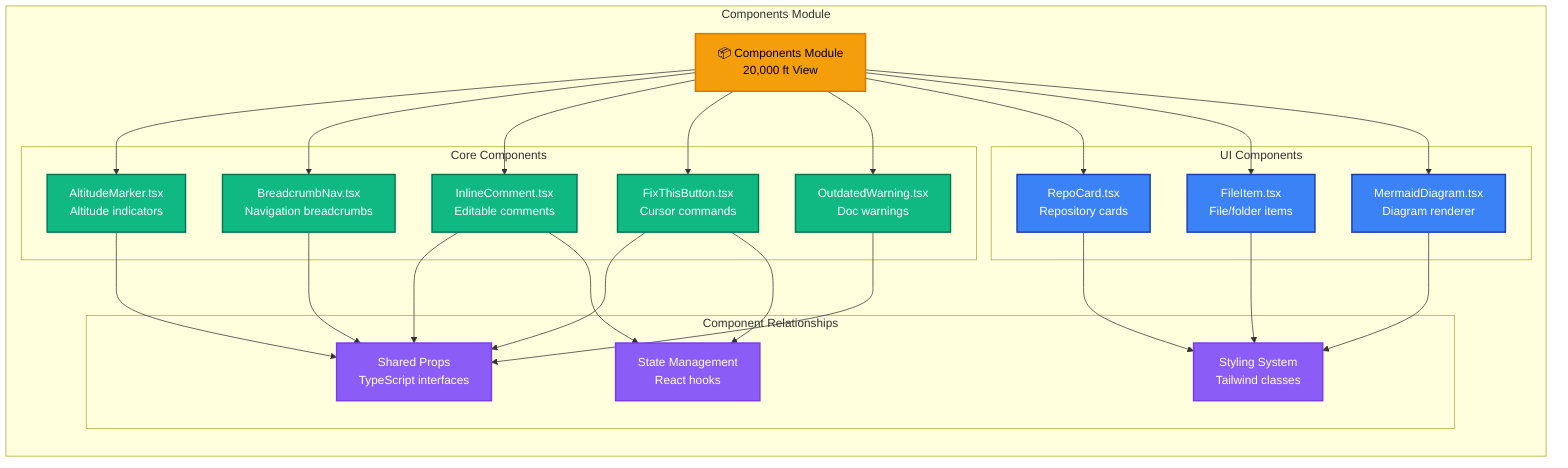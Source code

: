 graph LR
    %% Components Module Structure (20,000 ft)
    subgraph "Components Module"
        A[📦 Components Module<br/>20,000 ft View]
        
        subgraph "Core Components"
            B[AltitudeMarker.tsx<br/>Altitude indicators]
            C[BreadcrumbNav.tsx<br/>Navigation breadcrumbs]
            D[InlineComment.tsx<br/>Editable comments]
            E[FixThisButton.tsx<br/>Cursor commands]
            F[OutdatedWarning.tsx<br/>Doc warnings]
        end
        
        subgraph "UI Components"
            G[RepoCard.tsx<br/>Repository cards]
            H[FileItem.tsx<br/>File/folder items]
            I[MermaidDiagram.tsx<br/>Diagram renderer]
        end
        
        subgraph "Component Relationships"
            J[Shared Props<br/>TypeScript interfaces]
            K[Styling System<br/>Tailwind classes]
            L[State Management<br/>React hooks]
        end
    end
    
    %% Connections
    A --> B
    A --> C
    A --> D
    A --> E
    A --> F
    A --> G
    A --> H
    A --> I
    
    B --> J
    C --> J
    D --> J
    E --> J
    F --> J
    
    G --> K
    H --> K
    I --> K
    
    D --> L
    E --> L
    
    %% Styling
    classDef module fill:#F59E0B,stroke:#D97706,stroke-width:2px,color:#000
    classDef core fill:#10B981,stroke:#047857,stroke-width:2px,color:#fff
    classDef ui fill:#3B82F6,stroke:#1E40AF,stroke-width:2px,color:#fff
    classDef system fill:#8B5CF6,stroke:#7C3AED,stroke-width:2px,color:#fff
    
    class A module
    class B,C,D,E,F core
    class G,H,I ui
    class J,K,L system